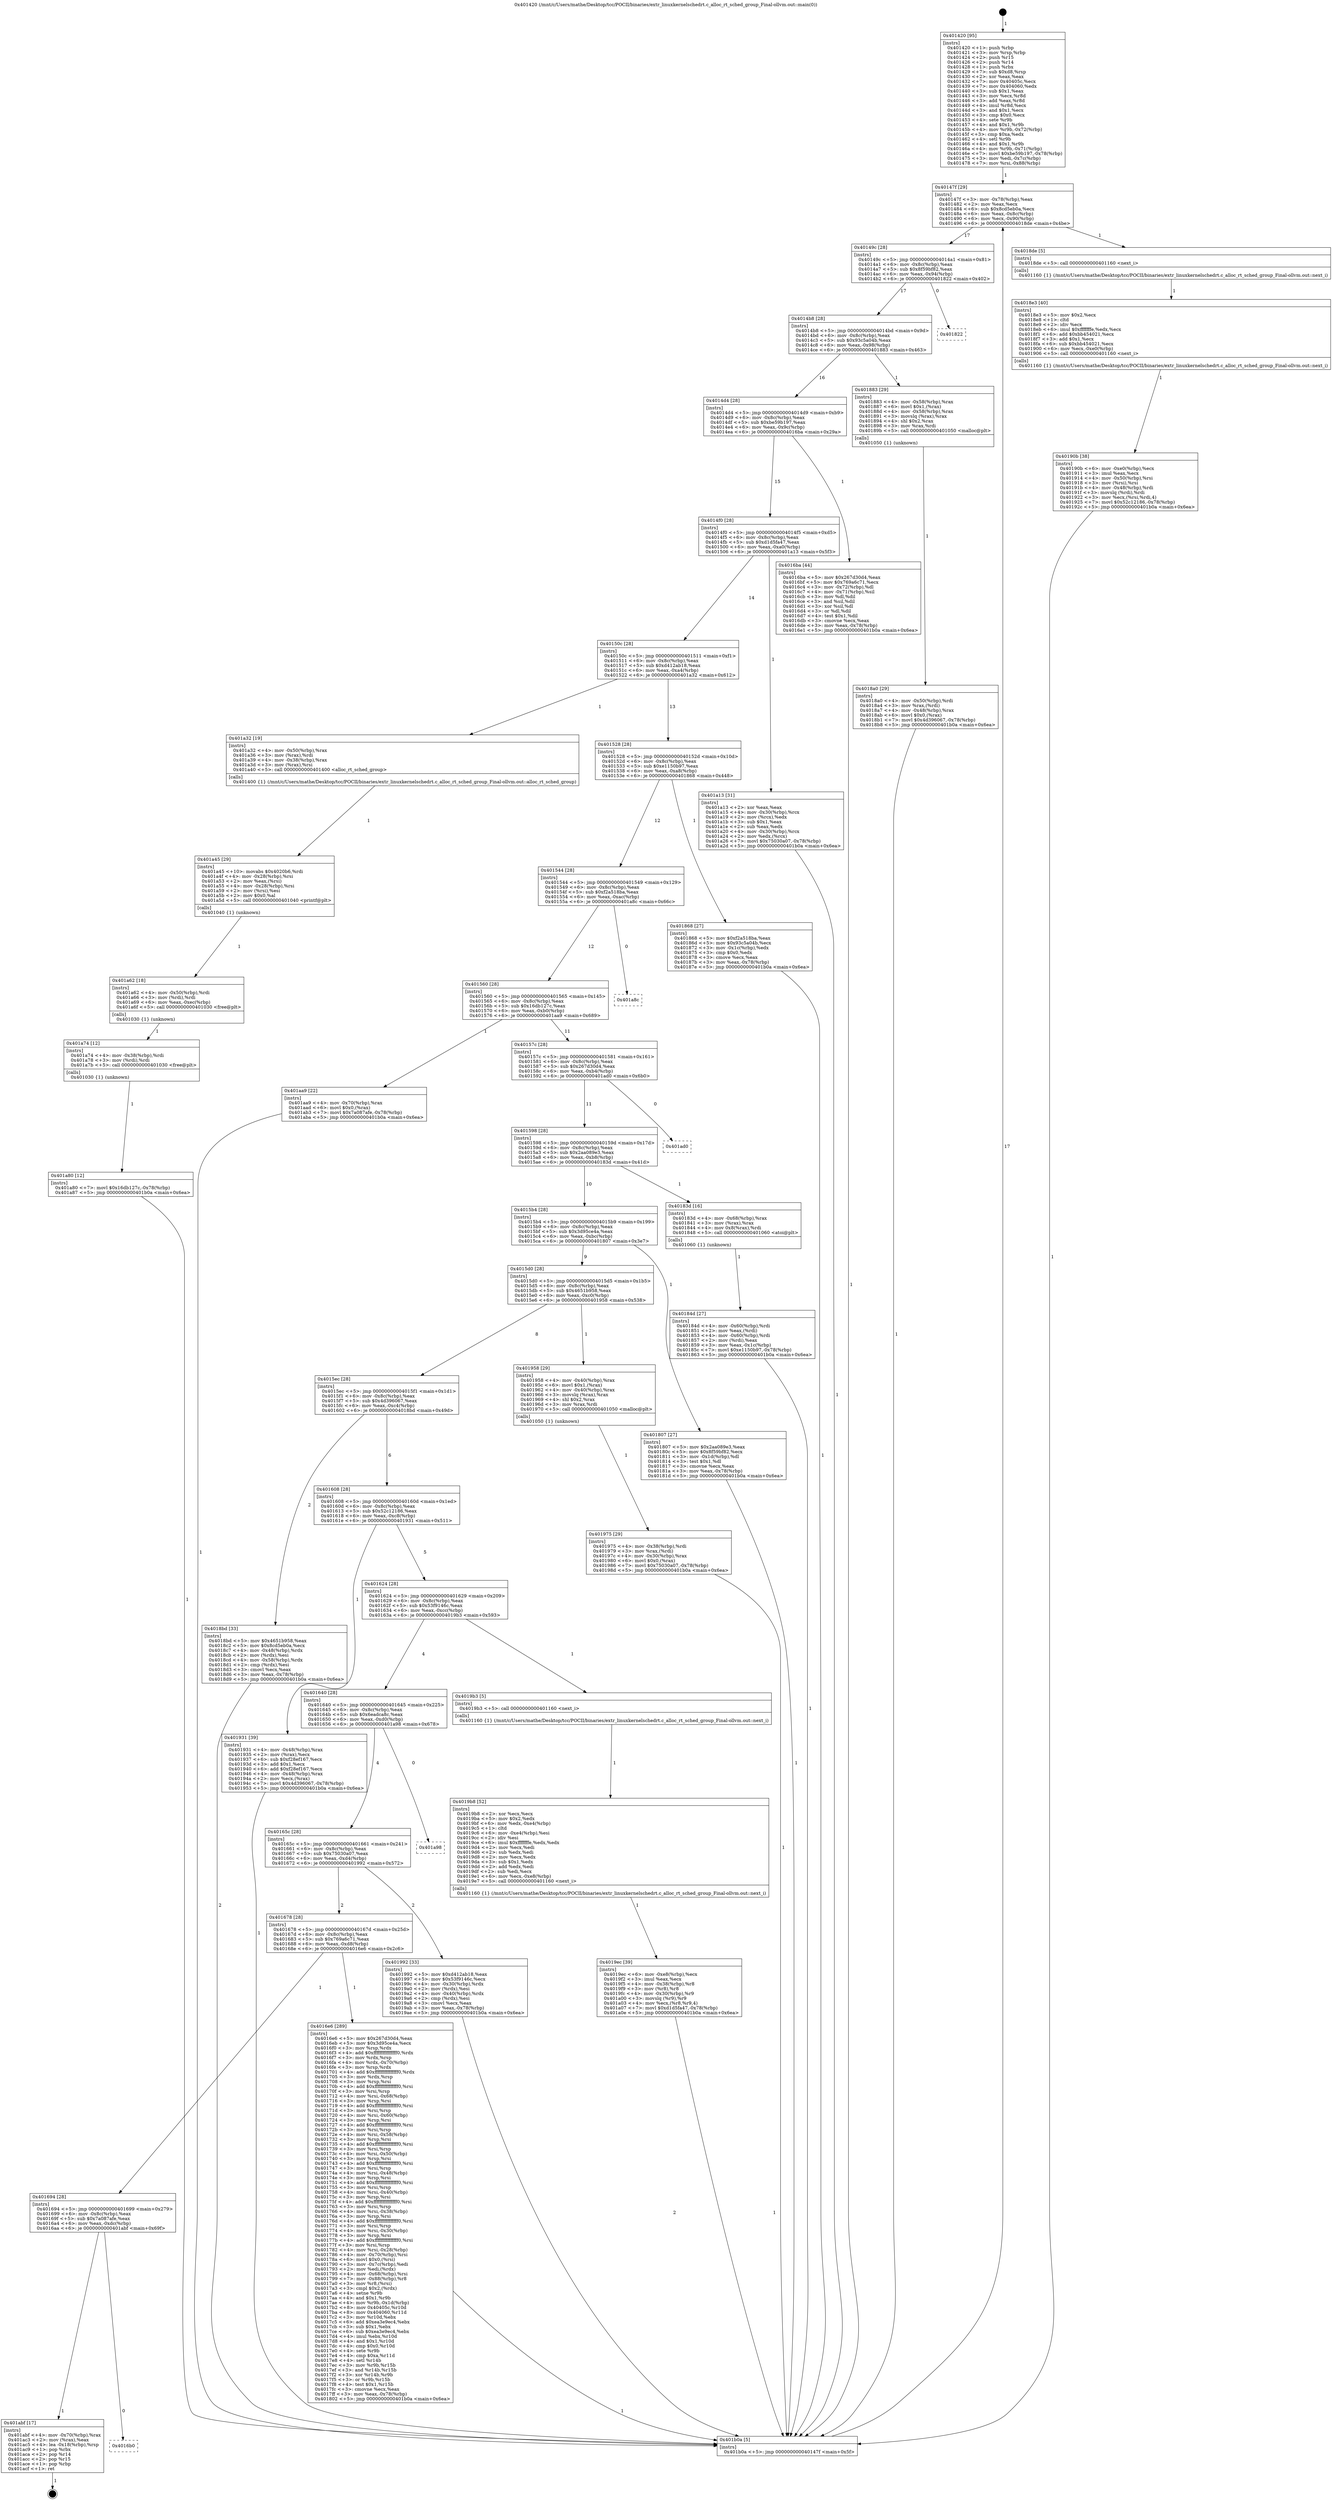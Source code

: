 digraph "0x401420" {
  label = "0x401420 (/mnt/c/Users/mathe/Desktop/tcc/POCII/binaries/extr_linuxkernelschedrt.c_alloc_rt_sched_group_Final-ollvm.out::main(0))"
  labelloc = "t"
  node[shape=record]

  Entry [label="",width=0.3,height=0.3,shape=circle,fillcolor=black,style=filled]
  "0x40147f" [label="{
     0x40147f [29]\l
     | [instrs]\l
     &nbsp;&nbsp;0x40147f \<+3\>: mov -0x78(%rbp),%eax\l
     &nbsp;&nbsp;0x401482 \<+2\>: mov %eax,%ecx\l
     &nbsp;&nbsp;0x401484 \<+6\>: sub $0x8cd5eb0a,%ecx\l
     &nbsp;&nbsp;0x40148a \<+6\>: mov %eax,-0x8c(%rbp)\l
     &nbsp;&nbsp;0x401490 \<+6\>: mov %ecx,-0x90(%rbp)\l
     &nbsp;&nbsp;0x401496 \<+6\>: je 00000000004018de \<main+0x4be\>\l
  }"]
  "0x4018de" [label="{
     0x4018de [5]\l
     | [instrs]\l
     &nbsp;&nbsp;0x4018de \<+5\>: call 0000000000401160 \<next_i\>\l
     | [calls]\l
     &nbsp;&nbsp;0x401160 \{1\} (/mnt/c/Users/mathe/Desktop/tcc/POCII/binaries/extr_linuxkernelschedrt.c_alloc_rt_sched_group_Final-ollvm.out::next_i)\l
  }"]
  "0x40149c" [label="{
     0x40149c [28]\l
     | [instrs]\l
     &nbsp;&nbsp;0x40149c \<+5\>: jmp 00000000004014a1 \<main+0x81\>\l
     &nbsp;&nbsp;0x4014a1 \<+6\>: mov -0x8c(%rbp),%eax\l
     &nbsp;&nbsp;0x4014a7 \<+5\>: sub $0x8f59bf82,%eax\l
     &nbsp;&nbsp;0x4014ac \<+6\>: mov %eax,-0x94(%rbp)\l
     &nbsp;&nbsp;0x4014b2 \<+6\>: je 0000000000401822 \<main+0x402\>\l
  }"]
  Exit [label="",width=0.3,height=0.3,shape=circle,fillcolor=black,style=filled,peripheries=2]
  "0x401822" [label="{
     0x401822\l
  }", style=dashed]
  "0x4014b8" [label="{
     0x4014b8 [28]\l
     | [instrs]\l
     &nbsp;&nbsp;0x4014b8 \<+5\>: jmp 00000000004014bd \<main+0x9d\>\l
     &nbsp;&nbsp;0x4014bd \<+6\>: mov -0x8c(%rbp),%eax\l
     &nbsp;&nbsp;0x4014c3 \<+5\>: sub $0x93c5a04b,%eax\l
     &nbsp;&nbsp;0x4014c8 \<+6\>: mov %eax,-0x98(%rbp)\l
     &nbsp;&nbsp;0x4014ce \<+6\>: je 0000000000401883 \<main+0x463\>\l
  }"]
  "0x4016b0" [label="{
     0x4016b0\l
  }", style=dashed]
  "0x401883" [label="{
     0x401883 [29]\l
     | [instrs]\l
     &nbsp;&nbsp;0x401883 \<+4\>: mov -0x58(%rbp),%rax\l
     &nbsp;&nbsp;0x401887 \<+6\>: movl $0x1,(%rax)\l
     &nbsp;&nbsp;0x40188d \<+4\>: mov -0x58(%rbp),%rax\l
     &nbsp;&nbsp;0x401891 \<+3\>: movslq (%rax),%rax\l
     &nbsp;&nbsp;0x401894 \<+4\>: shl $0x2,%rax\l
     &nbsp;&nbsp;0x401898 \<+3\>: mov %rax,%rdi\l
     &nbsp;&nbsp;0x40189b \<+5\>: call 0000000000401050 \<malloc@plt\>\l
     | [calls]\l
     &nbsp;&nbsp;0x401050 \{1\} (unknown)\l
  }"]
  "0x4014d4" [label="{
     0x4014d4 [28]\l
     | [instrs]\l
     &nbsp;&nbsp;0x4014d4 \<+5\>: jmp 00000000004014d9 \<main+0xb9\>\l
     &nbsp;&nbsp;0x4014d9 \<+6\>: mov -0x8c(%rbp),%eax\l
     &nbsp;&nbsp;0x4014df \<+5\>: sub $0xbe59b197,%eax\l
     &nbsp;&nbsp;0x4014e4 \<+6\>: mov %eax,-0x9c(%rbp)\l
     &nbsp;&nbsp;0x4014ea \<+6\>: je 00000000004016ba \<main+0x29a\>\l
  }"]
  "0x401abf" [label="{
     0x401abf [17]\l
     | [instrs]\l
     &nbsp;&nbsp;0x401abf \<+4\>: mov -0x70(%rbp),%rax\l
     &nbsp;&nbsp;0x401ac3 \<+2\>: mov (%rax),%eax\l
     &nbsp;&nbsp;0x401ac5 \<+4\>: lea -0x18(%rbp),%rsp\l
     &nbsp;&nbsp;0x401ac9 \<+1\>: pop %rbx\l
     &nbsp;&nbsp;0x401aca \<+2\>: pop %r14\l
     &nbsp;&nbsp;0x401acc \<+2\>: pop %r15\l
     &nbsp;&nbsp;0x401ace \<+1\>: pop %rbp\l
     &nbsp;&nbsp;0x401acf \<+1\>: ret\l
  }"]
  "0x4016ba" [label="{
     0x4016ba [44]\l
     | [instrs]\l
     &nbsp;&nbsp;0x4016ba \<+5\>: mov $0x267d30d4,%eax\l
     &nbsp;&nbsp;0x4016bf \<+5\>: mov $0x769a6c71,%ecx\l
     &nbsp;&nbsp;0x4016c4 \<+3\>: mov -0x72(%rbp),%dl\l
     &nbsp;&nbsp;0x4016c7 \<+4\>: mov -0x71(%rbp),%sil\l
     &nbsp;&nbsp;0x4016cb \<+3\>: mov %dl,%dil\l
     &nbsp;&nbsp;0x4016ce \<+3\>: and %sil,%dil\l
     &nbsp;&nbsp;0x4016d1 \<+3\>: xor %sil,%dl\l
     &nbsp;&nbsp;0x4016d4 \<+3\>: or %dl,%dil\l
     &nbsp;&nbsp;0x4016d7 \<+4\>: test $0x1,%dil\l
     &nbsp;&nbsp;0x4016db \<+3\>: cmovne %ecx,%eax\l
     &nbsp;&nbsp;0x4016de \<+3\>: mov %eax,-0x78(%rbp)\l
     &nbsp;&nbsp;0x4016e1 \<+5\>: jmp 0000000000401b0a \<main+0x6ea\>\l
  }"]
  "0x4014f0" [label="{
     0x4014f0 [28]\l
     | [instrs]\l
     &nbsp;&nbsp;0x4014f0 \<+5\>: jmp 00000000004014f5 \<main+0xd5\>\l
     &nbsp;&nbsp;0x4014f5 \<+6\>: mov -0x8c(%rbp),%eax\l
     &nbsp;&nbsp;0x4014fb \<+5\>: sub $0xd1d5fa47,%eax\l
     &nbsp;&nbsp;0x401500 \<+6\>: mov %eax,-0xa0(%rbp)\l
     &nbsp;&nbsp;0x401506 \<+6\>: je 0000000000401a13 \<main+0x5f3\>\l
  }"]
  "0x401b0a" [label="{
     0x401b0a [5]\l
     | [instrs]\l
     &nbsp;&nbsp;0x401b0a \<+5\>: jmp 000000000040147f \<main+0x5f\>\l
  }"]
  "0x401420" [label="{
     0x401420 [95]\l
     | [instrs]\l
     &nbsp;&nbsp;0x401420 \<+1\>: push %rbp\l
     &nbsp;&nbsp;0x401421 \<+3\>: mov %rsp,%rbp\l
     &nbsp;&nbsp;0x401424 \<+2\>: push %r15\l
     &nbsp;&nbsp;0x401426 \<+2\>: push %r14\l
     &nbsp;&nbsp;0x401428 \<+1\>: push %rbx\l
     &nbsp;&nbsp;0x401429 \<+7\>: sub $0xd8,%rsp\l
     &nbsp;&nbsp;0x401430 \<+2\>: xor %eax,%eax\l
     &nbsp;&nbsp;0x401432 \<+7\>: mov 0x40405c,%ecx\l
     &nbsp;&nbsp;0x401439 \<+7\>: mov 0x404060,%edx\l
     &nbsp;&nbsp;0x401440 \<+3\>: sub $0x1,%eax\l
     &nbsp;&nbsp;0x401443 \<+3\>: mov %ecx,%r8d\l
     &nbsp;&nbsp;0x401446 \<+3\>: add %eax,%r8d\l
     &nbsp;&nbsp;0x401449 \<+4\>: imul %r8d,%ecx\l
     &nbsp;&nbsp;0x40144d \<+3\>: and $0x1,%ecx\l
     &nbsp;&nbsp;0x401450 \<+3\>: cmp $0x0,%ecx\l
     &nbsp;&nbsp;0x401453 \<+4\>: sete %r9b\l
     &nbsp;&nbsp;0x401457 \<+4\>: and $0x1,%r9b\l
     &nbsp;&nbsp;0x40145b \<+4\>: mov %r9b,-0x72(%rbp)\l
     &nbsp;&nbsp;0x40145f \<+3\>: cmp $0xa,%edx\l
     &nbsp;&nbsp;0x401462 \<+4\>: setl %r9b\l
     &nbsp;&nbsp;0x401466 \<+4\>: and $0x1,%r9b\l
     &nbsp;&nbsp;0x40146a \<+4\>: mov %r9b,-0x71(%rbp)\l
     &nbsp;&nbsp;0x40146e \<+7\>: movl $0xbe59b197,-0x78(%rbp)\l
     &nbsp;&nbsp;0x401475 \<+3\>: mov %edi,-0x7c(%rbp)\l
     &nbsp;&nbsp;0x401478 \<+7\>: mov %rsi,-0x88(%rbp)\l
  }"]
  "0x401a80" [label="{
     0x401a80 [12]\l
     | [instrs]\l
     &nbsp;&nbsp;0x401a80 \<+7\>: movl $0x16db127c,-0x78(%rbp)\l
     &nbsp;&nbsp;0x401a87 \<+5\>: jmp 0000000000401b0a \<main+0x6ea\>\l
  }"]
  "0x401a13" [label="{
     0x401a13 [31]\l
     | [instrs]\l
     &nbsp;&nbsp;0x401a13 \<+2\>: xor %eax,%eax\l
     &nbsp;&nbsp;0x401a15 \<+4\>: mov -0x30(%rbp),%rcx\l
     &nbsp;&nbsp;0x401a19 \<+2\>: mov (%rcx),%edx\l
     &nbsp;&nbsp;0x401a1b \<+3\>: sub $0x1,%eax\l
     &nbsp;&nbsp;0x401a1e \<+2\>: sub %eax,%edx\l
     &nbsp;&nbsp;0x401a20 \<+4\>: mov -0x30(%rbp),%rcx\l
     &nbsp;&nbsp;0x401a24 \<+2\>: mov %edx,(%rcx)\l
     &nbsp;&nbsp;0x401a26 \<+7\>: movl $0x75030a07,-0x78(%rbp)\l
     &nbsp;&nbsp;0x401a2d \<+5\>: jmp 0000000000401b0a \<main+0x6ea\>\l
  }"]
  "0x40150c" [label="{
     0x40150c [28]\l
     | [instrs]\l
     &nbsp;&nbsp;0x40150c \<+5\>: jmp 0000000000401511 \<main+0xf1\>\l
     &nbsp;&nbsp;0x401511 \<+6\>: mov -0x8c(%rbp),%eax\l
     &nbsp;&nbsp;0x401517 \<+5\>: sub $0xd412ab18,%eax\l
     &nbsp;&nbsp;0x40151c \<+6\>: mov %eax,-0xa4(%rbp)\l
     &nbsp;&nbsp;0x401522 \<+6\>: je 0000000000401a32 \<main+0x612\>\l
  }"]
  "0x401a74" [label="{
     0x401a74 [12]\l
     | [instrs]\l
     &nbsp;&nbsp;0x401a74 \<+4\>: mov -0x38(%rbp),%rdi\l
     &nbsp;&nbsp;0x401a78 \<+3\>: mov (%rdi),%rdi\l
     &nbsp;&nbsp;0x401a7b \<+5\>: call 0000000000401030 \<free@plt\>\l
     | [calls]\l
     &nbsp;&nbsp;0x401030 \{1\} (unknown)\l
  }"]
  "0x401a32" [label="{
     0x401a32 [19]\l
     | [instrs]\l
     &nbsp;&nbsp;0x401a32 \<+4\>: mov -0x50(%rbp),%rax\l
     &nbsp;&nbsp;0x401a36 \<+3\>: mov (%rax),%rdi\l
     &nbsp;&nbsp;0x401a39 \<+4\>: mov -0x38(%rbp),%rax\l
     &nbsp;&nbsp;0x401a3d \<+3\>: mov (%rax),%rsi\l
     &nbsp;&nbsp;0x401a40 \<+5\>: call 0000000000401400 \<alloc_rt_sched_group\>\l
     | [calls]\l
     &nbsp;&nbsp;0x401400 \{1\} (/mnt/c/Users/mathe/Desktop/tcc/POCII/binaries/extr_linuxkernelschedrt.c_alloc_rt_sched_group_Final-ollvm.out::alloc_rt_sched_group)\l
  }"]
  "0x401528" [label="{
     0x401528 [28]\l
     | [instrs]\l
     &nbsp;&nbsp;0x401528 \<+5\>: jmp 000000000040152d \<main+0x10d\>\l
     &nbsp;&nbsp;0x40152d \<+6\>: mov -0x8c(%rbp),%eax\l
     &nbsp;&nbsp;0x401533 \<+5\>: sub $0xe1150b97,%eax\l
     &nbsp;&nbsp;0x401538 \<+6\>: mov %eax,-0xa8(%rbp)\l
     &nbsp;&nbsp;0x40153e \<+6\>: je 0000000000401868 \<main+0x448\>\l
  }"]
  "0x401a62" [label="{
     0x401a62 [18]\l
     | [instrs]\l
     &nbsp;&nbsp;0x401a62 \<+4\>: mov -0x50(%rbp),%rdi\l
     &nbsp;&nbsp;0x401a66 \<+3\>: mov (%rdi),%rdi\l
     &nbsp;&nbsp;0x401a69 \<+6\>: mov %eax,-0xec(%rbp)\l
     &nbsp;&nbsp;0x401a6f \<+5\>: call 0000000000401030 \<free@plt\>\l
     | [calls]\l
     &nbsp;&nbsp;0x401030 \{1\} (unknown)\l
  }"]
  "0x401868" [label="{
     0x401868 [27]\l
     | [instrs]\l
     &nbsp;&nbsp;0x401868 \<+5\>: mov $0xf2a518ba,%eax\l
     &nbsp;&nbsp;0x40186d \<+5\>: mov $0x93c5a04b,%ecx\l
     &nbsp;&nbsp;0x401872 \<+3\>: mov -0x1c(%rbp),%edx\l
     &nbsp;&nbsp;0x401875 \<+3\>: cmp $0x0,%edx\l
     &nbsp;&nbsp;0x401878 \<+3\>: cmove %ecx,%eax\l
     &nbsp;&nbsp;0x40187b \<+3\>: mov %eax,-0x78(%rbp)\l
     &nbsp;&nbsp;0x40187e \<+5\>: jmp 0000000000401b0a \<main+0x6ea\>\l
  }"]
  "0x401544" [label="{
     0x401544 [28]\l
     | [instrs]\l
     &nbsp;&nbsp;0x401544 \<+5\>: jmp 0000000000401549 \<main+0x129\>\l
     &nbsp;&nbsp;0x401549 \<+6\>: mov -0x8c(%rbp),%eax\l
     &nbsp;&nbsp;0x40154f \<+5\>: sub $0xf2a518ba,%eax\l
     &nbsp;&nbsp;0x401554 \<+6\>: mov %eax,-0xac(%rbp)\l
     &nbsp;&nbsp;0x40155a \<+6\>: je 0000000000401a8c \<main+0x66c\>\l
  }"]
  "0x401a45" [label="{
     0x401a45 [29]\l
     | [instrs]\l
     &nbsp;&nbsp;0x401a45 \<+10\>: movabs $0x4020b6,%rdi\l
     &nbsp;&nbsp;0x401a4f \<+4\>: mov -0x28(%rbp),%rsi\l
     &nbsp;&nbsp;0x401a53 \<+2\>: mov %eax,(%rsi)\l
     &nbsp;&nbsp;0x401a55 \<+4\>: mov -0x28(%rbp),%rsi\l
     &nbsp;&nbsp;0x401a59 \<+2\>: mov (%rsi),%esi\l
     &nbsp;&nbsp;0x401a5b \<+2\>: mov $0x0,%al\l
     &nbsp;&nbsp;0x401a5d \<+5\>: call 0000000000401040 \<printf@plt\>\l
     | [calls]\l
     &nbsp;&nbsp;0x401040 \{1\} (unknown)\l
  }"]
  "0x401a8c" [label="{
     0x401a8c\l
  }", style=dashed]
  "0x401560" [label="{
     0x401560 [28]\l
     | [instrs]\l
     &nbsp;&nbsp;0x401560 \<+5\>: jmp 0000000000401565 \<main+0x145\>\l
     &nbsp;&nbsp;0x401565 \<+6\>: mov -0x8c(%rbp),%eax\l
     &nbsp;&nbsp;0x40156b \<+5\>: sub $0x16db127c,%eax\l
     &nbsp;&nbsp;0x401570 \<+6\>: mov %eax,-0xb0(%rbp)\l
     &nbsp;&nbsp;0x401576 \<+6\>: je 0000000000401aa9 \<main+0x689\>\l
  }"]
  "0x4019ec" [label="{
     0x4019ec [39]\l
     | [instrs]\l
     &nbsp;&nbsp;0x4019ec \<+6\>: mov -0xe8(%rbp),%ecx\l
     &nbsp;&nbsp;0x4019f2 \<+3\>: imul %eax,%ecx\l
     &nbsp;&nbsp;0x4019f5 \<+4\>: mov -0x38(%rbp),%r8\l
     &nbsp;&nbsp;0x4019f9 \<+3\>: mov (%r8),%r8\l
     &nbsp;&nbsp;0x4019fc \<+4\>: mov -0x30(%rbp),%r9\l
     &nbsp;&nbsp;0x401a00 \<+3\>: movslq (%r9),%r9\l
     &nbsp;&nbsp;0x401a03 \<+4\>: mov %ecx,(%r8,%r9,4)\l
     &nbsp;&nbsp;0x401a07 \<+7\>: movl $0xd1d5fa47,-0x78(%rbp)\l
     &nbsp;&nbsp;0x401a0e \<+5\>: jmp 0000000000401b0a \<main+0x6ea\>\l
  }"]
  "0x401aa9" [label="{
     0x401aa9 [22]\l
     | [instrs]\l
     &nbsp;&nbsp;0x401aa9 \<+4\>: mov -0x70(%rbp),%rax\l
     &nbsp;&nbsp;0x401aad \<+6\>: movl $0x0,(%rax)\l
     &nbsp;&nbsp;0x401ab3 \<+7\>: movl $0x7a087afe,-0x78(%rbp)\l
     &nbsp;&nbsp;0x401aba \<+5\>: jmp 0000000000401b0a \<main+0x6ea\>\l
  }"]
  "0x40157c" [label="{
     0x40157c [28]\l
     | [instrs]\l
     &nbsp;&nbsp;0x40157c \<+5\>: jmp 0000000000401581 \<main+0x161\>\l
     &nbsp;&nbsp;0x401581 \<+6\>: mov -0x8c(%rbp),%eax\l
     &nbsp;&nbsp;0x401587 \<+5\>: sub $0x267d30d4,%eax\l
     &nbsp;&nbsp;0x40158c \<+6\>: mov %eax,-0xb4(%rbp)\l
     &nbsp;&nbsp;0x401592 \<+6\>: je 0000000000401ad0 \<main+0x6b0\>\l
  }"]
  "0x4019b8" [label="{
     0x4019b8 [52]\l
     | [instrs]\l
     &nbsp;&nbsp;0x4019b8 \<+2\>: xor %ecx,%ecx\l
     &nbsp;&nbsp;0x4019ba \<+5\>: mov $0x2,%edx\l
     &nbsp;&nbsp;0x4019bf \<+6\>: mov %edx,-0xe4(%rbp)\l
     &nbsp;&nbsp;0x4019c5 \<+1\>: cltd\l
     &nbsp;&nbsp;0x4019c6 \<+6\>: mov -0xe4(%rbp),%esi\l
     &nbsp;&nbsp;0x4019cc \<+2\>: idiv %esi\l
     &nbsp;&nbsp;0x4019ce \<+6\>: imul $0xfffffffe,%edx,%edx\l
     &nbsp;&nbsp;0x4019d4 \<+2\>: mov %ecx,%edi\l
     &nbsp;&nbsp;0x4019d6 \<+2\>: sub %edx,%edi\l
     &nbsp;&nbsp;0x4019d8 \<+2\>: mov %ecx,%edx\l
     &nbsp;&nbsp;0x4019da \<+3\>: sub $0x1,%edx\l
     &nbsp;&nbsp;0x4019dd \<+2\>: add %edx,%edi\l
     &nbsp;&nbsp;0x4019df \<+2\>: sub %edi,%ecx\l
     &nbsp;&nbsp;0x4019e1 \<+6\>: mov %ecx,-0xe8(%rbp)\l
     &nbsp;&nbsp;0x4019e7 \<+5\>: call 0000000000401160 \<next_i\>\l
     | [calls]\l
     &nbsp;&nbsp;0x401160 \{1\} (/mnt/c/Users/mathe/Desktop/tcc/POCII/binaries/extr_linuxkernelschedrt.c_alloc_rt_sched_group_Final-ollvm.out::next_i)\l
  }"]
  "0x401ad0" [label="{
     0x401ad0\l
  }", style=dashed]
  "0x401598" [label="{
     0x401598 [28]\l
     | [instrs]\l
     &nbsp;&nbsp;0x401598 \<+5\>: jmp 000000000040159d \<main+0x17d\>\l
     &nbsp;&nbsp;0x40159d \<+6\>: mov -0x8c(%rbp),%eax\l
     &nbsp;&nbsp;0x4015a3 \<+5\>: sub $0x2aa089e3,%eax\l
     &nbsp;&nbsp;0x4015a8 \<+6\>: mov %eax,-0xb8(%rbp)\l
     &nbsp;&nbsp;0x4015ae \<+6\>: je 000000000040183d \<main+0x41d\>\l
  }"]
  "0x401975" [label="{
     0x401975 [29]\l
     | [instrs]\l
     &nbsp;&nbsp;0x401975 \<+4\>: mov -0x38(%rbp),%rdi\l
     &nbsp;&nbsp;0x401979 \<+3\>: mov %rax,(%rdi)\l
     &nbsp;&nbsp;0x40197c \<+4\>: mov -0x30(%rbp),%rax\l
     &nbsp;&nbsp;0x401980 \<+6\>: movl $0x0,(%rax)\l
     &nbsp;&nbsp;0x401986 \<+7\>: movl $0x75030a07,-0x78(%rbp)\l
     &nbsp;&nbsp;0x40198d \<+5\>: jmp 0000000000401b0a \<main+0x6ea\>\l
  }"]
  "0x40183d" [label="{
     0x40183d [16]\l
     | [instrs]\l
     &nbsp;&nbsp;0x40183d \<+4\>: mov -0x68(%rbp),%rax\l
     &nbsp;&nbsp;0x401841 \<+3\>: mov (%rax),%rax\l
     &nbsp;&nbsp;0x401844 \<+4\>: mov 0x8(%rax),%rdi\l
     &nbsp;&nbsp;0x401848 \<+5\>: call 0000000000401060 \<atoi@plt\>\l
     | [calls]\l
     &nbsp;&nbsp;0x401060 \{1\} (unknown)\l
  }"]
  "0x4015b4" [label="{
     0x4015b4 [28]\l
     | [instrs]\l
     &nbsp;&nbsp;0x4015b4 \<+5\>: jmp 00000000004015b9 \<main+0x199\>\l
     &nbsp;&nbsp;0x4015b9 \<+6\>: mov -0x8c(%rbp),%eax\l
     &nbsp;&nbsp;0x4015bf \<+5\>: sub $0x3d95ce4a,%eax\l
     &nbsp;&nbsp;0x4015c4 \<+6\>: mov %eax,-0xbc(%rbp)\l
     &nbsp;&nbsp;0x4015ca \<+6\>: je 0000000000401807 \<main+0x3e7\>\l
  }"]
  "0x40190b" [label="{
     0x40190b [38]\l
     | [instrs]\l
     &nbsp;&nbsp;0x40190b \<+6\>: mov -0xe0(%rbp),%ecx\l
     &nbsp;&nbsp;0x401911 \<+3\>: imul %eax,%ecx\l
     &nbsp;&nbsp;0x401914 \<+4\>: mov -0x50(%rbp),%rsi\l
     &nbsp;&nbsp;0x401918 \<+3\>: mov (%rsi),%rsi\l
     &nbsp;&nbsp;0x40191b \<+4\>: mov -0x48(%rbp),%rdi\l
     &nbsp;&nbsp;0x40191f \<+3\>: movslq (%rdi),%rdi\l
     &nbsp;&nbsp;0x401922 \<+3\>: mov %ecx,(%rsi,%rdi,4)\l
     &nbsp;&nbsp;0x401925 \<+7\>: movl $0x52c12186,-0x78(%rbp)\l
     &nbsp;&nbsp;0x40192c \<+5\>: jmp 0000000000401b0a \<main+0x6ea\>\l
  }"]
  "0x401807" [label="{
     0x401807 [27]\l
     | [instrs]\l
     &nbsp;&nbsp;0x401807 \<+5\>: mov $0x2aa089e3,%eax\l
     &nbsp;&nbsp;0x40180c \<+5\>: mov $0x8f59bf82,%ecx\l
     &nbsp;&nbsp;0x401811 \<+3\>: mov -0x1d(%rbp),%dl\l
     &nbsp;&nbsp;0x401814 \<+3\>: test $0x1,%dl\l
     &nbsp;&nbsp;0x401817 \<+3\>: cmovne %ecx,%eax\l
     &nbsp;&nbsp;0x40181a \<+3\>: mov %eax,-0x78(%rbp)\l
     &nbsp;&nbsp;0x40181d \<+5\>: jmp 0000000000401b0a \<main+0x6ea\>\l
  }"]
  "0x4015d0" [label="{
     0x4015d0 [28]\l
     | [instrs]\l
     &nbsp;&nbsp;0x4015d0 \<+5\>: jmp 00000000004015d5 \<main+0x1b5\>\l
     &nbsp;&nbsp;0x4015d5 \<+6\>: mov -0x8c(%rbp),%eax\l
     &nbsp;&nbsp;0x4015db \<+5\>: sub $0x4651b958,%eax\l
     &nbsp;&nbsp;0x4015e0 \<+6\>: mov %eax,-0xc0(%rbp)\l
     &nbsp;&nbsp;0x4015e6 \<+6\>: je 0000000000401958 \<main+0x538\>\l
  }"]
  "0x4018e3" [label="{
     0x4018e3 [40]\l
     | [instrs]\l
     &nbsp;&nbsp;0x4018e3 \<+5\>: mov $0x2,%ecx\l
     &nbsp;&nbsp;0x4018e8 \<+1\>: cltd\l
     &nbsp;&nbsp;0x4018e9 \<+2\>: idiv %ecx\l
     &nbsp;&nbsp;0x4018eb \<+6\>: imul $0xfffffffe,%edx,%ecx\l
     &nbsp;&nbsp;0x4018f1 \<+6\>: add $0xbb454021,%ecx\l
     &nbsp;&nbsp;0x4018f7 \<+3\>: add $0x1,%ecx\l
     &nbsp;&nbsp;0x4018fa \<+6\>: sub $0xbb454021,%ecx\l
     &nbsp;&nbsp;0x401900 \<+6\>: mov %ecx,-0xe0(%rbp)\l
     &nbsp;&nbsp;0x401906 \<+5\>: call 0000000000401160 \<next_i\>\l
     | [calls]\l
     &nbsp;&nbsp;0x401160 \{1\} (/mnt/c/Users/mathe/Desktop/tcc/POCII/binaries/extr_linuxkernelschedrt.c_alloc_rt_sched_group_Final-ollvm.out::next_i)\l
  }"]
  "0x401958" [label="{
     0x401958 [29]\l
     | [instrs]\l
     &nbsp;&nbsp;0x401958 \<+4\>: mov -0x40(%rbp),%rax\l
     &nbsp;&nbsp;0x40195c \<+6\>: movl $0x1,(%rax)\l
     &nbsp;&nbsp;0x401962 \<+4\>: mov -0x40(%rbp),%rax\l
     &nbsp;&nbsp;0x401966 \<+3\>: movslq (%rax),%rax\l
     &nbsp;&nbsp;0x401969 \<+4\>: shl $0x2,%rax\l
     &nbsp;&nbsp;0x40196d \<+3\>: mov %rax,%rdi\l
     &nbsp;&nbsp;0x401970 \<+5\>: call 0000000000401050 \<malloc@plt\>\l
     | [calls]\l
     &nbsp;&nbsp;0x401050 \{1\} (unknown)\l
  }"]
  "0x4015ec" [label="{
     0x4015ec [28]\l
     | [instrs]\l
     &nbsp;&nbsp;0x4015ec \<+5\>: jmp 00000000004015f1 \<main+0x1d1\>\l
     &nbsp;&nbsp;0x4015f1 \<+6\>: mov -0x8c(%rbp),%eax\l
     &nbsp;&nbsp;0x4015f7 \<+5\>: sub $0x4d396067,%eax\l
     &nbsp;&nbsp;0x4015fc \<+6\>: mov %eax,-0xc4(%rbp)\l
     &nbsp;&nbsp;0x401602 \<+6\>: je 00000000004018bd \<main+0x49d\>\l
  }"]
  "0x4018a0" [label="{
     0x4018a0 [29]\l
     | [instrs]\l
     &nbsp;&nbsp;0x4018a0 \<+4\>: mov -0x50(%rbp),%rdi\l
     &nbsp;&nbsp;0x4018a4 \<+3\>: mov %rax,(%rdi)\l
     &nbsp;&nbsp;0x4018a7 \<+4\>: mov -0x48(%rbp),%rax\l
     &nbsp;&nbsp;0x4018ab \<+6\>: movl $0x0,(%rax)\l
     &nbsp;&nbsp;0x4018b1 \<+7\>: movl $0x4d396067,-0x78(%rbp)\l
     &nbsp;&nbsp;0x4018b8 \<+5\>: jmp 0000000000401b0a \<main+0x6ea\>\l
  }"]
  "0x4018bd" [label="{
     0x4018bd [33]\l
     | [instrs]\l
     &nbsp;&nbsp;0x4018bd \<+5\>: mov $0x4651b958,%eax\l
     &nbsp;&nbsp;0x4018c2 \<+5\>: mov $0x8cd5eb0a,%ecx\l
     &nbsp;&nbsp;0x4018c7 \<+4\>: mov -0x48(%rbp),%rdx\l
     &nbsp;&nbsp;0x4018cb \<+2\>: mov (%rdx),%esi\l
     &nbsp;&nbsp;0x4018cd \<+4\>: mov -0x58(%rbp),%rdx\l
     &nbsp;&nbsp;0x4018d1 \<+2\>: cmp (%rdx),%esi\l
     &nbsp;&nbsp;0x4018d3 \<+3\>: cmovl %ecx,%eax\l
     &nbsp;&nbsp;0x4018d6 \<+3\>: mov %eax,-0x78(%rbp)\l
     &nbsp;&nbsp;0x4018d9 \<+5\>: jmp 0000000000401b0a \<main+0x6ea\>\l
  }"]
  "0x401608" [label="{
     0x401608 [28]\l
     | [instrs]\l
     &nbsp;&nbsp;0x401608 \<+5\>: jmp 000000000040160d \<main+0x1ed\>\l
     &nbsp;&nbsp;0x40160d \<+6\>: mov -0x8c(%rbp),%eax\l
     &nbsp;&nbsp;0x401613 \<+5\>: sub $0x52c12186,%eax\l
     &nbsp;&nbsp;0x401618 \<+6\>: mov %eax,-0xc8(%rbp)\l
     &nbsp;&nbsp;0x40161e \<+6\>: je 0000000000401931 \<main+0x511\>\l
  }"]
  "0x40184d" [label="{
     0x40184d [27]\l
     | [instrs]\l
     &nbsp;&nbsp;0x40184d \<+4\>: mov -0x60(%rbp),%rdi\l
     &nbsp;&nbsp;0x401851 \<+2\>: mov %eax,(%rdi)\l
     &nbsp;&nbsp;0x401853 \<+4\>: mov -0x60(%rbp),%rdi\l
     &nbsp;&nbsp;0x401857 \<+2\>: mov (%rdi),%eax\l
     &nbsp;&nbsp;0x401859 \<+3\>: mov %eax,-0x1c(%rbp)\l
     &nbsp;&nbsp;0x40185c \<+7\>: movl $0xe1150b97,-0x78(%rbp)\l
     &nbsp;&nbsp;0x401863 \<+5\>: jmp 0000000000401b0a \<main+0x6ea\>\l
  }"]
  "0x401931" [label="{
     0x401931 [39]\l
     | [instrs]\l
     &nbsp;&nbsp;0x401931 \<+4\>: mov -0x48(%rbp),%rax\l
     &nbsp;&nbsp;0x401935 \<+2\>: mov (%rax),%ecx\l
     &nbsp;&nbsp;0x401937 \<+6\>: sub $0xf28ef167,%ecx\l
     &nbsp;&nbsp;0x40193d \<+3\>: add $0x1,%ecx\l
     &nbsp;&nbsp;0x401940 \<+6\>: add $0xf28ef167,%ecx\l
     &nbsp;&nbsp;0x401946 \<+4\>: mov -0x48(%rbp),%rax\l
     &nbsp;&nbsp;0x40194a \<+2\>: mov %ecx,(%rax)\l
     &nbsp;&nbsp;0x40194c \<+7\>: movl $0x4d396067,-0x78(%rbp)\l
     &nbsp;&nbsp;0x401953 \<+5\>: jmp 0000000000401b0a \<main+0x6ea\>\l
  }"]
  "0x401624" [label="{
     0x401624 [28]\l
     | [instrs]\l
     &nbsp;&nbsp;0x401624 \<+5\>: jmp 0000000000401629 \<main+0x209\>\l
     &nbsp;&nbsp;0x401629 \<+6\>: mov -0x8c(%rbp),%eax\l
     &nbsp;&nbsp;0x40162f \<+5\>: sub $0x53f9146c,%eax\l
     &nbsp;&nbsp;0x401634 \<+6\>: mov %eax,-0xcc(%rbp)\l
     &nbsp;&nbsp;0x40163a \<+6\>: je 00000000004019b3 \<main+0x593\>\l
  }"]
  "0x401694" [label="{
     0x401694 [28]\l
     | [instrs]\l
     &nbsp;&nbsp;0x401694 \<+5\>: jmp 0000000000401699 \<main+0x279\>\l
     &nbsp;&nbsp;0x401699 \<+6\>: mov -0x8c(%rbp),%eax\l
     &nbsp;&nbsp;0x40169f \<+5\>: sub $0x7a087afe,%eax\l
     &nbsp;&nbsp;0x4016a4 \<+6\>: mov %eax,-0xdc(%rbp)\l
     &nbsp;&nbsp;0x4016aa \<+6\>: je 0000000000401abf \<main+0x69f\>\l
  }"]
  "0x4019b3" [label="{
     0x4019b3 [5]\l
     | [instrs]\l
     &nbsp;&nbsp;0x4019b3 \<+5\>: call 0000000000401160 \<next_i\>\l
     | [calls]\l
     &nbsp;&nbsp;0x401160 \{1\} (/mnt/c/Users/mathe/Desktop/tcc/POCII/binaries/extr_linuxkernelschedrt.c_alloc_rt_sched_group_Final-ollvm.out::next_i)\l
  }"]
  "0x401640" [label="{
     0x401640 [28]\l
     | [instrs]\l
     &nbsp;&nbsp;0x401640 \<+5\>: jmp 0000000000401645 \<main+0x225\>\l
     &nbsp;&nbsp;0x401645 \<+6\>: mov -0x8c(%rbp),%eax\l
     &nbsp;&nbsp;0x40164b \<+5\>: sub $0x6eadca8c,%eax\l
     &nbsp;&nbsp;0x401650 \<+6\>: mov %eax,-0xd0(%rbp)\l
     &nbsp;&nbsp;0x401656 \<+6\>: je 0000000000401a98 \<main+0x678\>\l
  }"]
  "0x4016e6" [label="{
     0x4016e6 [289]\l
     | [instrs]\l
     &nbsp;&nbsp;0x4016e6 \<+5\>: mov $0x267d30d4,%eax\l
     &nbsp;&nbsp;0x4016eb \<+5\>: mov $0x3d95ce4a,%ecx\l
     &nbsp;&nbsp;0x4016f0 \<+3\>: mov %rsp,%rdx\l
     &nbsp;&nbsp;0x4016f3 \<+4\>: add $0xfffffffffffffff0,%rdx\l
     &nbsp;&nbsp;0x4016f7 \<+3\>: mov %rdx,%rsp\l
     &nbsp;&nbsp;0x4016fa \<+4\>: mov %rdx,-0x70(%rbp)\l
     &nbsp;&nbsp;0x4016fe \<+3\>: mov %rsp,%rdx\l
     &nbsp;&nbsp;0x401701 \<+4\>: add $0xfffffffffffffff0,%rdx\l
     &nbsp;&nbsp;0x401705 \<+3\>: mov %rdx,%rsp\l
     &nbsp;&nbsp;0x401708 \<+3\>: mov %rsp,%rsi\l
     &nbsp;&nbsp;0x40170b \<+4\>: add $0xfffffffffffffff0,%rsi\l
     &nbsp;&nbsp;0x40170f \<+3\>: mov %rsi,%rsp\l
     &nbsp;&nbsp;0x401712 \<+4\>: mov %rsi,-0x68(%rbp)\l
     &nbsp;&nbsp;0x401716 \<+3\>: mov %rsp,%rsi\l
     &nbsp;&nbsp;0x401719 \<+4\>: add $0xfffffffffffffff0,%rsi\l
     &nbsp;&nbsp;0x40171d \<+3\>: mov %rsi,%rsp\l
     &nbsp;&nbsp;0x401720 \<+4\>: mov %rsi,-0x60(%rbp)\l
     &nbsp;&nbsp;0x401724 \<+3\>: mov %rsp,%rsi\l
     &nbsp;&nbsp;0x401727 \<+4\>: add $0xfffffffffffffff0,%rsi\l
     &nbsp;&nbsp;0x40172b \<+3\>: mov %rsi,%rsp\l
     &nbsp;&nbsp;0x40172e \<+4\>: mov %rsi,-0x58(%rbp)\l
     &nbsp;&nbsp;0x401732 \<+3\>: mov %rsp,%rsi\l
     &nbsp;&nbsp;0x401735 \<+4\>: add $0xfffffffffffffff0,%rsi\l
     &nbsp;&nbsp;0x401739 \<+3\>: mov %rsi,%rsp\l
     &nbsp;&nbsp;0x40173c \<+4\>: mov %rsi,-0x50(%rbp)\l
     &nbsp;&nbsp;0x401740 \<+3\>: mov %rsp,%rsi\l
     &nbsp;&nbsp;0x401743 \<+4\>: add $0xfffffffffffffff0,%rsi\l
     &nbsp;&nbsp;0x401747 \<+3\>: mov %rsi,%rsp\l
     &nbsp;&nbsp;0x40174a \<+4\>: mov %rsi,-0x48(%rbp)\l
     &nbsp;&nbsp;0x40174e \<+3\>: mov %rsp,%rsi\l
     &nbsp;&nbsp;0x401751 \<+4\>: add $0xfffffffffffffff0,%rsi\l
     &nbsp;&nbsp;0x401755 \<+3\>: mov %rsi,%rsp\l
     &nbsp;&nbsp;0x401758 \<+4\>: mov %rsi,-0x40(%rbp)\l
     &nbsp;&nbsp;0x40175c \<+3\>: mov %rsp,%rsi\l
     &nbsp;&nbsp;0x40175f \<+4\>: add $0xfffffffffffffff0,%rsi\l
     &nbsp;&nbsp;0x401763 \<+3\>: mov %rsi,%rsp\l
     &nbsp;&nbsp;0x401766 \<+4\>: mov %rsi,-0x38(%rbp)\l
     &nbsp;&nbsp;0x40176a \<+3\>: mov %rsp,%rsi\l
     &nbsp;&nbsp;0x40176d \<+4\>: add $0xfffffffffffffff0,%rsi\l
     &nbsp;&nbsp;0x401771 \<+3\>: mov %rsi,%rsp\l
     &nbsp;&nbsp;0x401774 \<+4\>: mov %rsi,-0x30(%rbp)\l
     &nbsp;&nbsp;0x401778 \<+3\>: mov %rsp,%rsi\l
     &nbsp;&nbsp;0x40177b \<+4\>: add $0xfffffffffffffff0,%rsi\l
     &nbsp;&nbsp;0x40177f \<+3\>: mov %rsi,%rsp\l
     &nbsp;&nbsp;0x401782 \<+4\>: mov %rsi,-0x28(%rbp)\l
     &nbsp;&nbsp;0x401786 \<+4\>: mov -0x70(%rbp),%rsi\l
     &nbsp;&nbsp;0x40178a \<+6\>: movl $0x0,(%rsi)\l
     &nbsp;&nbsp;0x401790 \<+3\>: mov -0x7c(%rbp),%edi\l
     &nbsp;&nbsp;0x401793 \<+2\>: mov %edi,(%rdx)\l
     &nbsp;&nbsp;0x401795 \<+4\>: mov -0x68(%rbp),%rsi\l
     &nbsp;&nbsp;0x401799 \<+7\>: mov -0x88(%rbp),%r8\l
     &nbsp;&nbsp;0x4017a0 \<+3\>: mov %r8,(%rsi)\l
     &nbsp;&nbsp;0x4017a3 \<+3\>: cmpl $0x2,(%rdx)\l
     &nbsp;&nbsp;0x4017a6 \<+4\>: setne %r9b\l
     &nbsp;&nbsp;0x4017aa \<+4\>: and $0x1,%r9b\l
     &nbsp;&nbsp;0x4017ae \<+4\>: mov %r9b,-0x1d(%rbp)\l
     &nbsp;&nbsp;0x4017b2 \<+8\>: mov 0x40405c,%r10d\l
     &nbsp;&nbsp;0x4017ba \<+8\>: mov 0x404060,%r11d\l
     &nbsp;&nbsp;0x4017c2 \<+3\>: mov %r10d,%ebx\l
     &nbsp;&nbsp;0x4017c5 \<+6\>: add $0xea3e9ec4,%ebx\l
     &nbsp;&nbsp;0x4017cb \<+3\>: sub $0x1,%ebx\l
     &nbsp;&nbsp;0x4017ce \<+6\>: sub $0xea3e9ec4,%ebx\l
     &nbsp;&nbsp;0x4017d4 \<+4\>: imul %ebx,%r10d\l
     &nbsp;&nbsp;0x4017d8 \<+4\>: and $0x1,%r10d\l
     &nbsp;&nbsp;0x4017dc \<+4\>: cmp $0x0,%r10d\l
     &nbsp;&nbsp;0x4017e0 \<+4\>: sete %r9b\l
     &nbsp;&nbsp;0x4017e4 \<+4\>: cmp $0xa,%r11d\l
     &nbsp;&nbsp;0x4017e8 \<+4\>: setl %r14b\l
     &nbsp;&nbsp;0x4017ec \<+3\>: mov %r9b,%r15b\l
     &nbsp;&nbsp;0x4017ef \<+3\>: and %r14b,%r15b\l
     &nbsp;&nbsp;0x4017f2 \<+3\>: xor %r14b,%r9b\l
     &nbsp;&nbsp;0x4017f5 \<+3\>: or %r9b,%r15b\l
     &nbsp;&nbsp;0x4017f8 \<+4\>: test $0x1,%r15b\l
     &nbsp;&nbsp;0x4017fc \<+3\>: cmovne %ecx,%eax\l
     &nbsp;&nbsp;0x4017ff \<+3\>: mov %eax,-0x78(%rbp)\l
     &nbsp;&nbsp;0x401802 \<+5\>: jmp 0000000000401b0a \<main+0x6ea\>\l
  }"]
  "0x401a98" [label="{
     0x401a98\l
  }", style=dashed]
  "0x40165c" [label="{
     0x40165c [28]\l
     | [instrs]\l
     &nbsp;&nbsp;0x40165c \<+5\>: jmp 0000000000401661 \<main+0x241\>\l
     &nbsp;&nbsp;0x401661 \<+6\>: mov -0x8c(%rbp),%eax\l
     &nbsp;&nbsp;0x401667 \<+5\>: sub $0x75030a07,%eax\l
     &nbsp;&nbsp;0x40166c \<+6\>: mov %eax,-0xd4(%rbp)\l
     &nbsp;&nbsp;0x401672 \<+6\>: je 0000000000401992 \<main+0x572\>\l
  }"]
  "0x401678" [label="{
     0x401678 [28]\l
     | [instrs]\l
     &nbsp;&nbsp;0x401678 \<+5\>: jmp 000000000040167d \<main+0x25d\>\l
     &nbsp;&nbsp;0x40167d \<+6\>: mov -0x8c(%rbp),%eax\l
     &nbsp;&nbsp;0x401683 \<+5\>: sub $0x769a6c71,%eax\l
     &nbsp;&nbsp;0x401688 \<+6\>: mov %eax,-0xd8(%rbp)\l
     &nbsp;&nbsp;0x40168e \<+6\>: je 00000000004016e6 \<main+0x2c6\>\l
  }"]
  "0x401992" [label="{
     0x401992 [33]\l
     | [instrs]\l
     &nbsp;&nbsp;0x401992 \<+5\>: mov $0xd412ab18,%eax\l
     &nbsp;&nbsp;0x401997 \<+5\>: mov $0x53f9146c,%ecx\l
     &nbsp;&nbsp;0x40199c \<+4\>: mov -0x30(%rbp),%rdx\l
     &nbsp;&nbsp;0x4019a0 \<+2\>: mov (%rdx),%esi\l
     &nbsp;&nbsp;0x4019a2 \<+4\>: mov -0x40(%rbp),%rdx\l
     &nbsp;&nbsp;0x4019a6 \<+2\>: cmp (%rdx),%esi\l
     &nbsp;&nbsp;0x4019a8 \<+3\>: cmovl %ecx,%eax\l
     &nbsp;&nbsp;0x4019ab \<+3\>: mov %eax,-0x78(%rbp)\l
     &nbsp;&nbsp;0x4019ae \<+5\>: jmp 0000000000401b0a \<main+0x6ea\>\l
  }"]
  Entry -> "0x401420" [label=" 1"]
  "0x40147f" -> "0x4018de" [label=" 1"]
  "0x40147f" -> "0x40149c" [label=" 17"]
  "0x401abf" -> Exit [label=" 1"]
  "0x40149c" -> "0x401822" [label=" 0"]
  "0x40149c" -> "0x4014b8" [label=" 17"]
  "0x401694" -> "0x4016b0" [label=" 0"]
  "0x4014b8" -> "0x401883" [label=" 1"]
  "0x4014b8" -> "0x4014d4" [label=" 16"]
  "0x401694" -> "0x401abf" [label=" 1"]
  "0x4014d4" -> "0x4016ba" [label=" 1"]
  "0x4014d4" -> "0x4014f0" [label=" 15"]
  "0x4016ba" -> "0x401b0a" [label=" 1"]
  "0x401420" -> "0x40147f" [label=" 1"]
  "0x401b0a" -> "0x40147f" [label=" 17"]
  "0x401aa9" -> "0x401b0a" [label=" 1"]
  "0x4014f0" -> "0x401a13" [label=" 1"]
  "0x4014f0" -> "0x40150c" [label=" 14"]
  "0x401a80" -> "0x401b0a" [label=" 1"]
  "0x40150c" -> "0x401a32" [label=" 1"]
  "0x40150c" -> "0x401528" [label=" 13"]
  "0x401a74" -> "0x401a80" [label=" 1"]
  "0x401528" -> "0x401868" [label=" 1"]
  "0x401528" -> "0x401544" [label=" 12"]
  "0x401a62" -> "0x401a74" [label=" 1"]
  "0x401544" -> "0x401a8c" [label=" 0"]
  "0x401544" -> "0x401560" [label=" 12"]
  "0x401a45" -> "0x401a62" [label=" 1"]
  "0x401560" -> "0x401aa9" [label=" 1"]
  "0x401560" -> "0x40157c" [label=" 11"]
  "0x401a32" -> "0x401a45" [label=" 1"]
  "0x40157c" -> "0x401ad0" [label=" 0"]
  "0x40157c" -> "0x401598" [label=" 11"]
  "0x401a13" -> "0x401b0a" [label=" 1"]
  "0x401598" -> "0x40183d" [label=" 1"]
  "0x401598" -> "0x4015b4" [label=" 10"]
  "0x4019ec" -> "0x401b0a" [label=" 1"]
  "0x4015b4" -> "0x401807" [label=" 1"]
  "0x4015b4" -> "0x4015d0" [label=" 9"]
  "0x4019b8" -> "0x4019ec" [label=" 1"]
  "0x4015d0" -> "0x401958" [label=" 1"]
  "0x4015d0" -> "0x4015ec" [label=" 8"]
  "0x4019b3" -> "0x4019b8" [label=" 1"]
  "0x4015ec" -> "0x4018bd" [label=" 2"]
  "0x4015ec" -> "0x401608" [label=" 6"]
  "0x401992" -> "0x401b0a" [label=" 2"]
  "0x401608" -> "0x401931" [label=" 1"]
  "0x401608" -> "0x401624" [label=" 5"]
  "0x401975" -> "0x401b0a" [label=" 1"]
  "0x401624" -> "0x4019b3" [label=" 1"]
  "0x401624" -> "0x401640" [label=" 4"]
  "0x401931" -> "0x401b0a" [label=" 1"]
  "0x401640" -> "0x401a98" [label=" 0"]
  "0x401640" -> "0x40165c" [label=" 4"]
  "0x40190b" -> "0x401b0a" [label=" 1"]
  "0x40165c" -> "0x401992" [label=" 2"]
  "0x40165c" -> "0x401678" [label=" 2"]
  "0x4018e3" -> "0x40190b" [label=" 1"]
  "0x401678" -> "0x4016e6" [label=" 1"]
  "0x401678" -> "0x401694" [label=" 1"]
  "0x401958" -> "0x401975" [label=" 1"]
  "0x4016e6" -> "0x401b0a" [label=" 1"]
  "0x401807" -> "0x401b0a" [label=" 1"]
  "0x40183d" -> "0x40184d" [label=" 1"]
  "0x40184d" -> "0x401b0a" [label=" 1"]
  "0x401868" -> "0x401b0a" [label=" 1"]
  "0x401883" -> "0x4018a0" [label=" 1"]
  "0x4018a0" -> "0x401b0a" [label=" 1"]
  "0x4018bd" -> "0x401b0a" [label=" 2"]
  "0x4018de" -> "0x4018e3" [label=" 1"]
}
